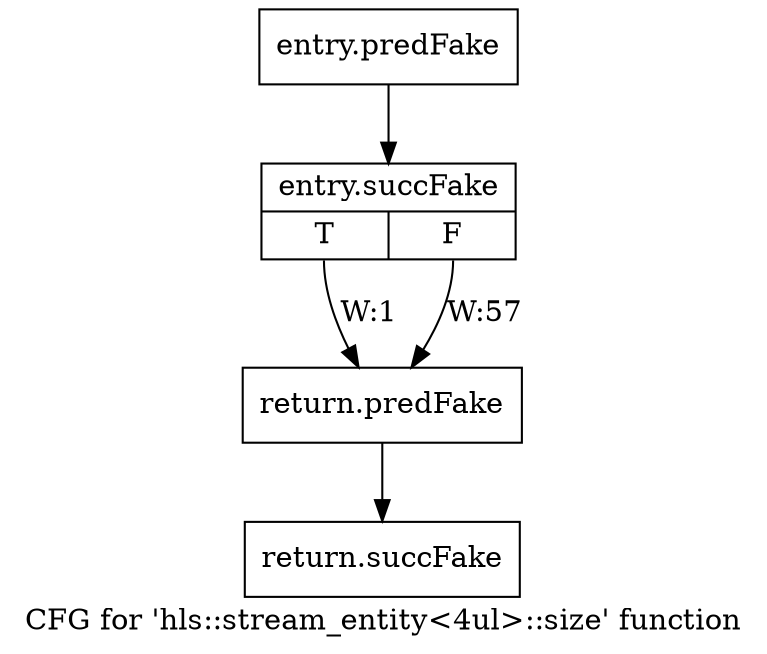 digraph "CFG for 'hls::stream_entity\<4ul\>::size' function" {
	label="CFG for 'hls::stream_entity\<4ul\>::size' function";

	Node0x436cf20 [shape=record,filename="",linenumber="",label="{entry.predFake}"];
	Node0x436cf20 -> Node0x4428fa0[ callList="" memoryops="" filename="/tools/Xilinx/Vitis_HLS/2022.1/include/hls_stream_thread_unsafe.h" execusionnum="56"];
	Node0x4428fa0 [shape=record,filename="/tools/Xilinx/Vitis_HLS/2022.1/include/hls_stream_thread_unsafe.h",linenumber="185",label="{entry.succFake|{<s0>T|<s1>F}}"];
	Node0x4428fa0:s0 -> Node0x436d9c0[label="W:1" callList="" memoryops="" filename="/tools/Xilinx/Vitis_HLS/2022.1/include/hls_stream_thread_unsafe.h" execusionnum="0"];
	Node0x4428fa0:s1 -> Node0x436d9c0[label="W:57" callList="" memoryops="" filename="/tools/Xilinx/Vitis_HLS/2022.1/include/hls_stream_thread_unsafe.h" execusionnum="56"];
	Node0x436d9c0 [shape=record,filename="/tools/Xilinx/Vitis_HLS/2022.1/include/hls_stream_thread_unsafe.h",linenumber="192",label="{return.predFake}"];
	Node0x436d9c0 -> Node0x4429160[ callList="" memoryops="" filename="/tools/Xilinx/Vitis_HLS/2022.1/include/hls_stream_thread_unsafe.h" execusionnum="56"];
	Node0x4429160 [shape=record,filename="/tools/Xilinx/Vitis_HLS/2022.1/include/hls_stream_thread_unsafe.h",linenumber="192",label="{return.succFake}"];
}
